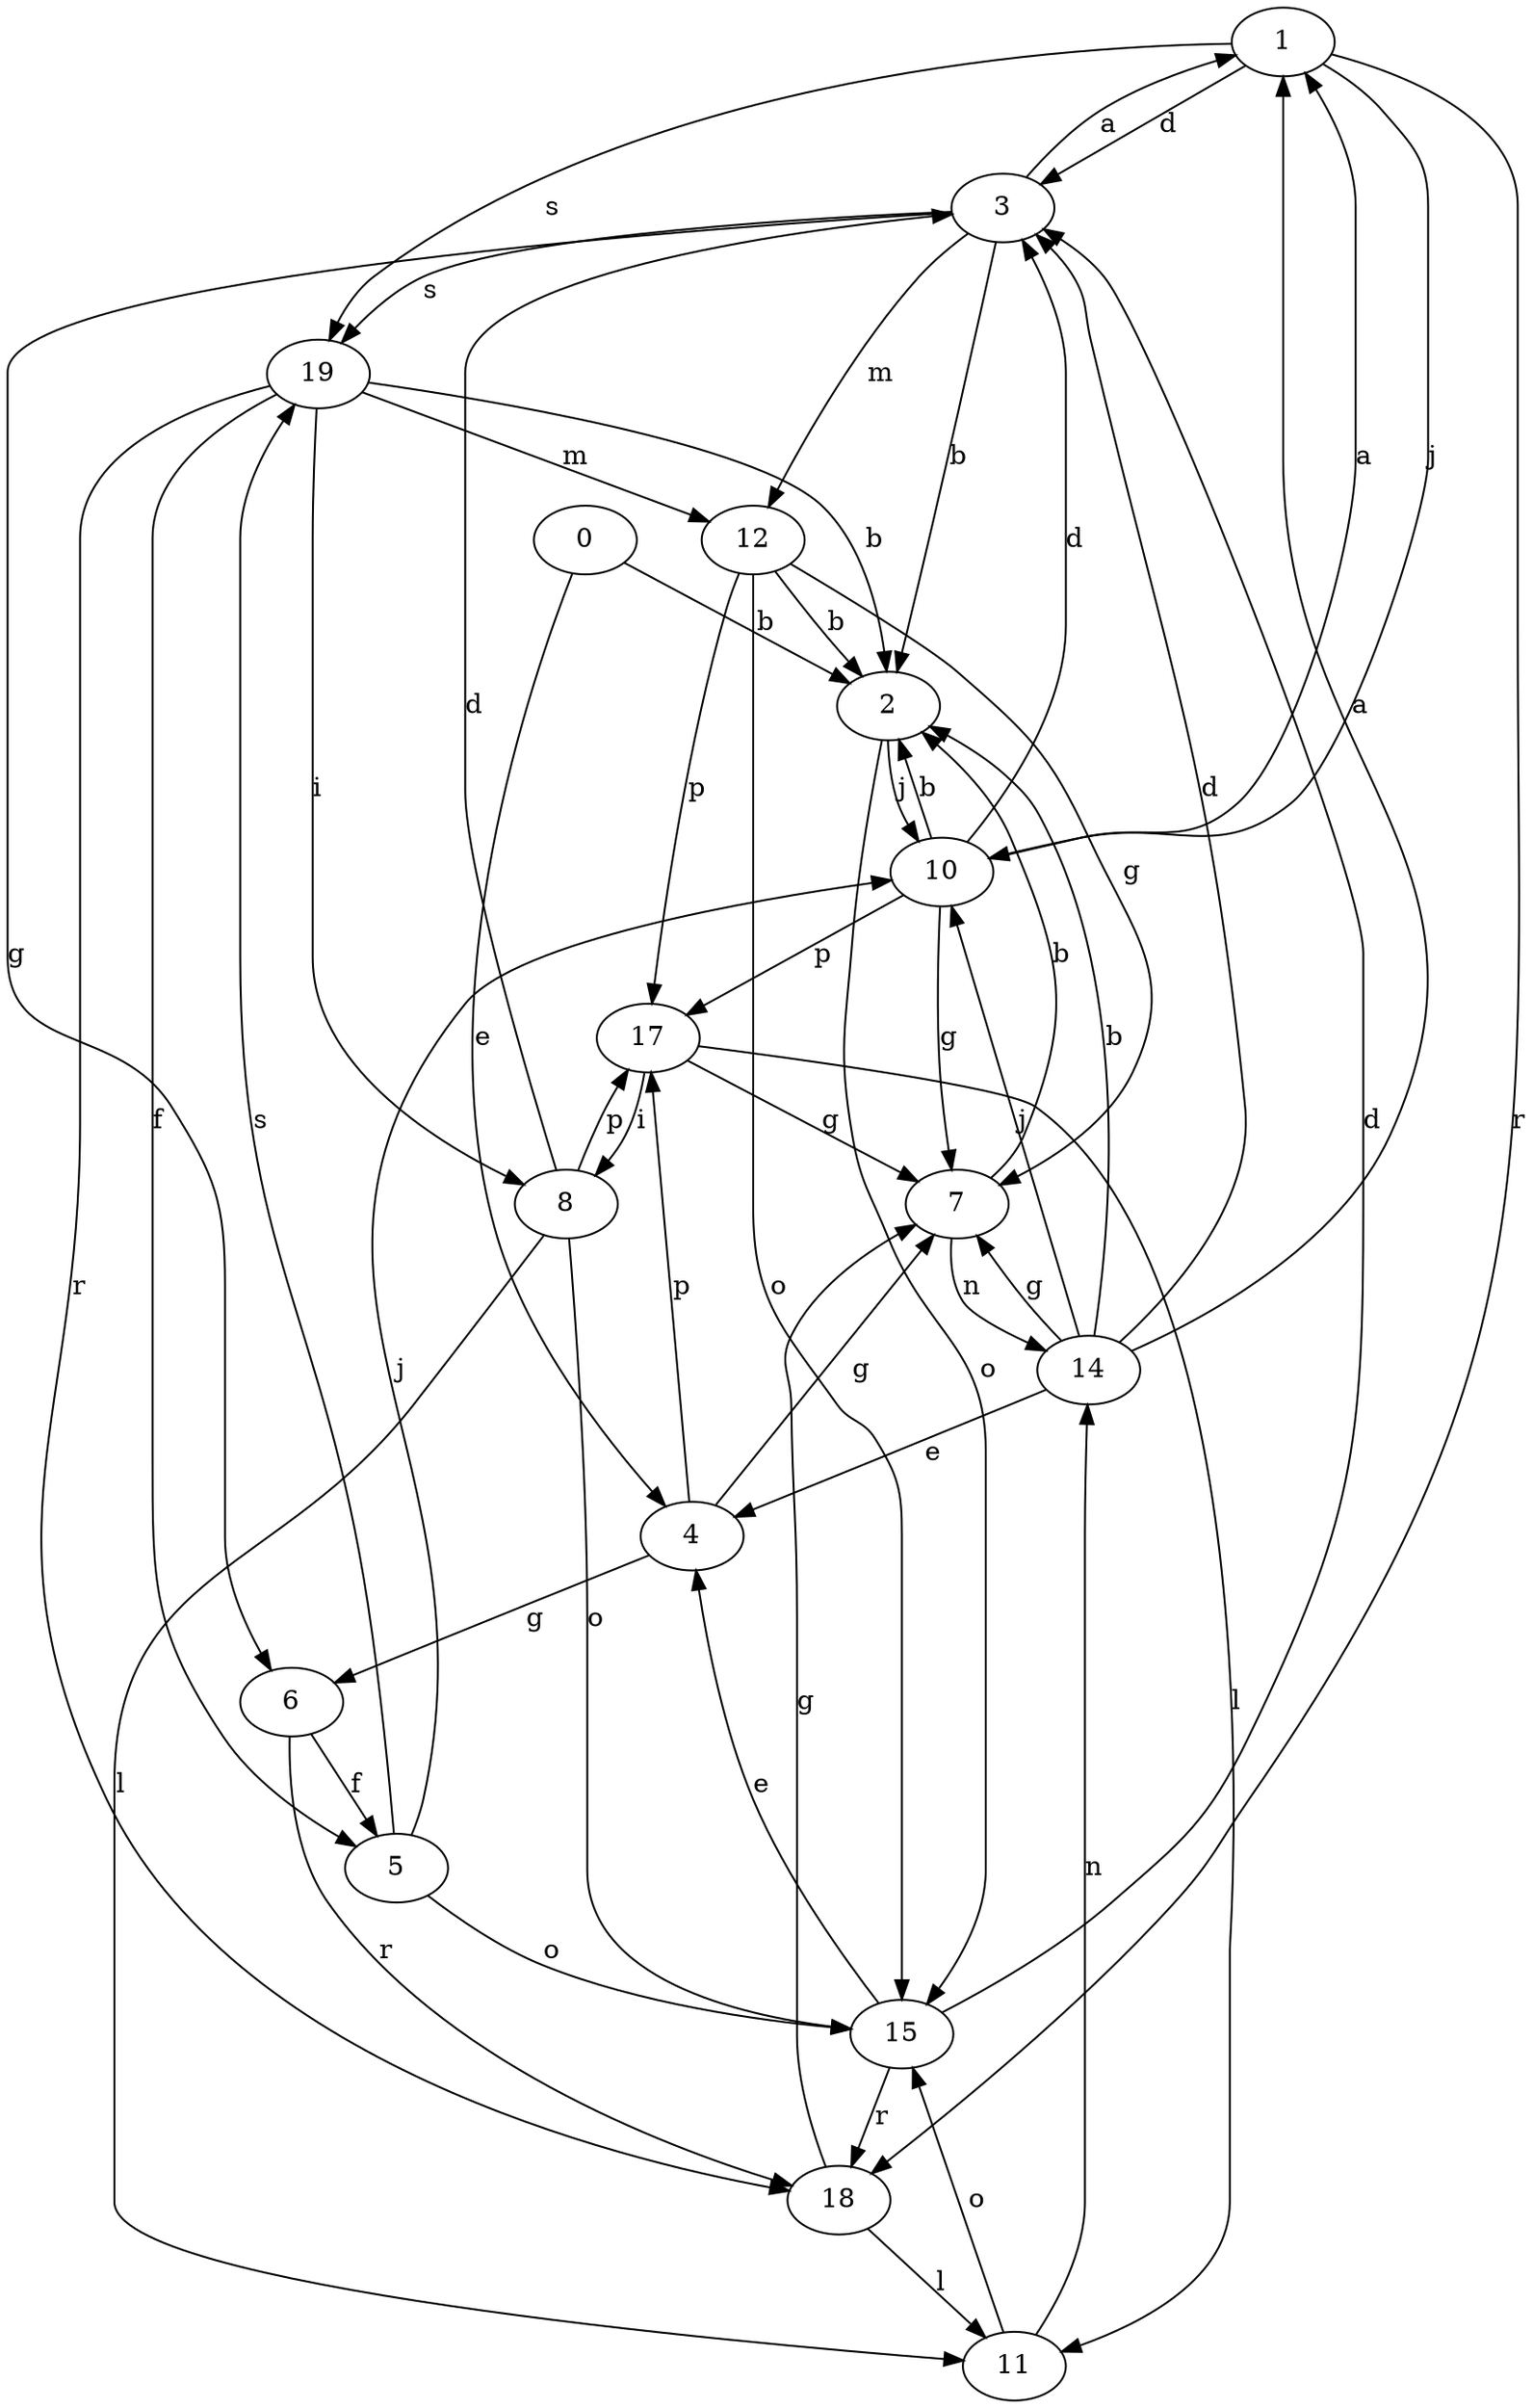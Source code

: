 strict digraph  {
1;
2;
3;
4;
5;
6;
7;
8;
0;
10;
11;
12;
14;
15;
17;
18;
19;
1 -> 3  [label=d];
1 -> 10  [label=j];
1 -> 18  [label=r];
1 -> 19  [label=s];
2 -> 10  [label=j];
2 -> 15  [label=o];
3 -> 1  [label=a];
3 -> 2  [label=b];
3 -> 6  [label=g];
3 -> 12  [label=m];
3 -> 19  [label=s];
4 -> 6  [label=g];
4 -> 7  [label=g];
4 -> 17  [label=p];
5 -> 10  [label=j];
5 -> 15  [label=o];
5 -> 19  [label=s];
6 -> 5  [label=f];
6 -> 18  [label=r];
7 -> 2  [label=b];
7 -> 14  [label=n];
8 -> 3  [label=d];
8 -> 11  [label=l];
8 -> 15  [label=o];
8 -> 17  [label=p];
0 -> 2  [label=b];
0 -> 4  [label=e];
10 -> 1  [label=a];
10 -> 2  [label=b];
10 -> 3  [label=d];
10 -> 7  [label=g];
10 -> 17  [label=p];
11 -> 14  [label=n];
11 -> 15  [label=o];
12 -> 2  [label=b];
12 -> 7  [label=g];
12 -> 15  [label=o];
12 -> 17  [label=p];
14 -> 1  [label=a];
14 -> 2  [label=b];
14 -> 3  [label=d];
14 -> 4  [label=e];
14 -> 7  [label=g];
14 -> 10  [label=j];
15 -> 3  [label=d];
15 -> 4  [label=e];
15 -> 18  [label=r];
17 -> 7  [label=g];
17 -> 8  [label=i];
17 -> 11  [label=l];
18 -> 7  [label=g];
18 -> 11  [label=l];
19 -> 2  [label=b];
19 -> 5  [label=f];
19 -> 8  [label=i];
19 -> 12  [label=m];
19 -> 18  [label=r];
}
